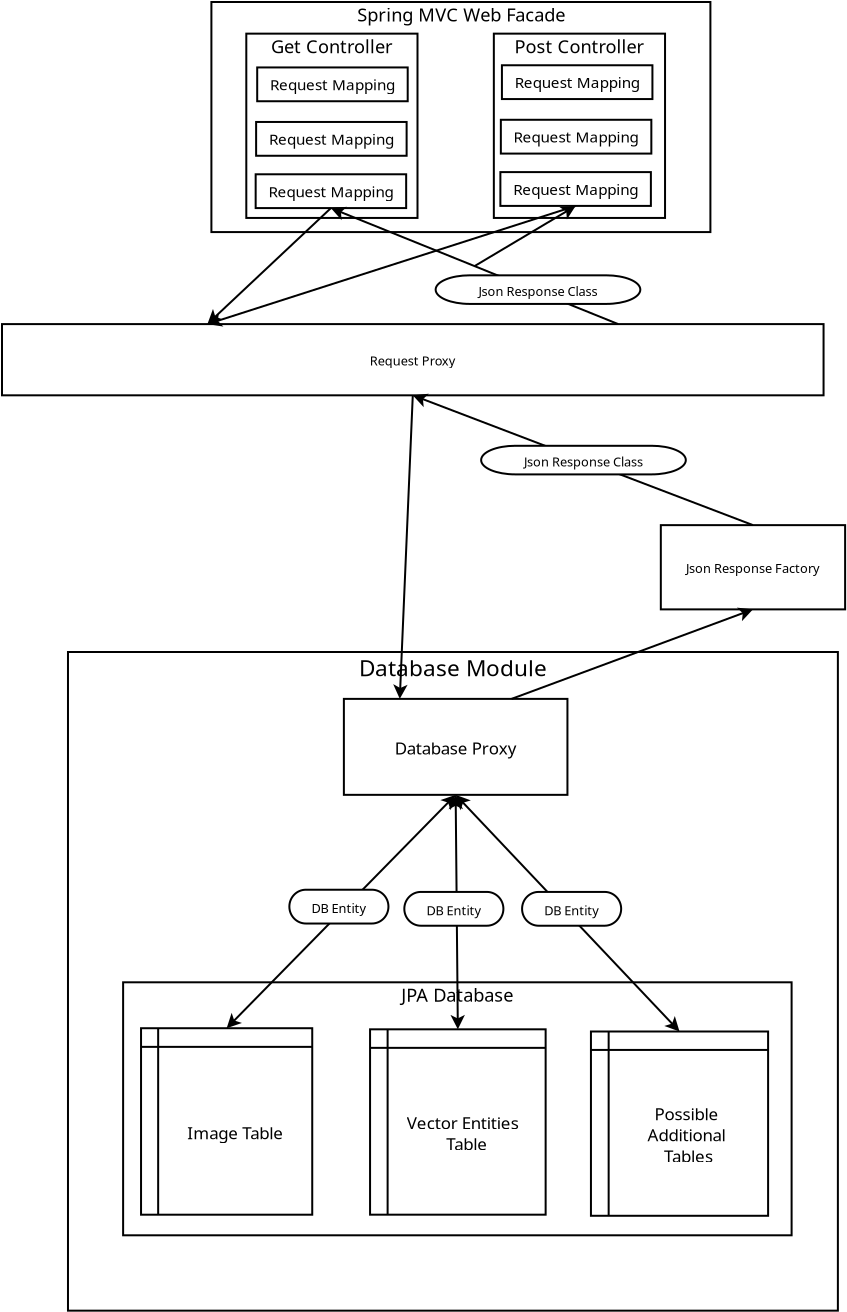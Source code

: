 <?xml version="1.0" encoding="UTF-8"?>
<dia:diagram xmlns:dia="http://www.lysator.liu.se/~alla/dia/">
  <dia:layer name="Фон" visible="true" active="true">
    <dia:group>
      <dia:object type="Standard - Box" version="0" id="O0">
        <dia:attribute name="obj_pos">
          <dia:point val="41.531,-10.583"/>
        </dia:attribute>
        <dia:attribute name="obj_bb">
          <dia:rectangle val="41.481,-10.633;66.531,0.971"/>
        </dia:attribute>
        <dia:attribute name="elem_corner">
          <dia:point val="41.531,-10.583"/>
        </dia:attribute>
        <dia:attribute name="elem_width">
          <dia:real val="24.95"/>
        </dia:attribute>
        <dia:attribute name="elem_height">
          <dia:real val="11.504"/>
        </dia:attribute>
        <dia:attribute name="show_background">
          <dia:boolean val="true"/>
        </dia:attribute>
      </dia:object>
      <dia:object type="Standard - Text" version="1" id="O1">
        <dia:attribute name="obj_pos">
          <dia:point val="54.006,-10.583"/>
        </dia:attribute>
        <dia:attribute name="obj_bb">
          <dia:rectangle val="48.425,-10.583;59.587,-9.523"/>
        </dia:attribute>
        <dia:attribute name="text">
          <dia:composite type="text">
            <dia:attribute name="string">
              <dia:string>#Spring MVC Web Facade#</dia:string>
            </dia:attribute>
            <dia:attribute name="font">
              <dia:font family="sans" style="0" name="Helvetica"/>
            </dia:attribute>
            <dia:attribute name="height">
              <dia:real val="1.139"/>
            </dia:attribute>
            <dia:attribute name="pos">
              <dia:point val="54.006,-9.738"/>
            </dia:attribute>
            <dia:attribute name="color">
              <dia:color val="#000000"/>
            </dia:attribute>
            <dia:attribute name="alignment">
              <dia:enum val="1"/>
            </dia:attribute>
          </dia:composite>
        </dia:attribute>
        <dia:attribute name="valign">
          <dia:enum val="0"/>
        </dia:attribute>
        <dia:connections>
          <dia:connection handle="0" to="O0" connection="1"/>
        </dia:connections>
      </dia:object>
      <dia:object type="Standard - Text" version="1" id="O2">
        <dia:attribute name="obj_pos">
          <dia:point val="48.569,-2.378"/>
        </dia:attribute>
        <dia:attribute name="obj_bb">
          <dia:rectangle val="48.569,-2.973;48.569,-2.228"/>
        </dia:attribute>
        <dia:attribute name="text">
          <dia:composite type="text">
            <dia:attribute name="string">
              <dia:string>##</dia:string>
            </dia:attribute>
            <dia:attribute name="font">
              <dia:font family="sans" style="0" name="Helvetica"/>
            </dia:attribute>
            <dia:attribute name="height">
              <dia:real val="0.8"/>
            </dia:attribute>
            <dia:attribute name="pos">
              <dia:point val="48.569,-2.378"/>
            </dia:attribute>
            <dia:attribute name="color">
              <dia:color val="#000000"/>
            </dia:attribute>
            <dia:attribute name="alignment">
              <dia:enum val="0"/>
            </dia:attribute>
          </dia:composite>
        </dia:attribute>
        <dia:attribute name="valign">
          <dia:enum val="3"/>
        </dia:attribute>
      </dia:object>
      <dia:group>
        <dia:object type="Standard - Box" version="0" id="O3">
          <dia:attribute name="obj_pos">
            <dia:point val="55.653,-9.001"/>
          </dia:attribute>
          <dia:attribute name="obj_bb">
            <dia:rectangle val="55.603,-9.051;64.263,0.263"/>
          </dia:attribute>
          <dia:attribute name="elem_corner">
            <dia:point val="55.653,-9.001"/>
          </dia:attribute>
          <dia:attribute name="elem_width">
            <dia:real val="8.56"/>
          </dia:attribute>
          <dia:attribute name="elem_height">
            <dia:real val="9.215"/>
          </dia:attribute>
          <dia:attribute name="show_background">
            <dia:boolean val="true"/>
          </dia:attribute>
        </dia:object>
        <dia:object type="Standard - Text" version="1" id="O4">
          <dia:attribute name="obj_pos">
            <dia:point val="59.933,-9.001"/>
          </dia:attribute>
          <dia:attribute name="obj_bb">
            <dia:rectangle val="56.568,-9.001;63.298,-7.941"/>
          </dia:attribute>
          <dia:attribute name="text">
            <dia:composite type="text">
              <dia:attribute name="string">
                <dia:string>#Post Controller#</dia:string>
              </dia:attribute>
              <dia:attribute name="font">
                <dia:font family="sans" style="0" name="Helvetica"/>
              </dia:attribute>
              <dia:attribute name="height">
                <dia:real val="1.139"/>
              </dia:attribute>
              <dia:attribute name="pos">
                <dia:point val="59.933,-8.156"/>
              </dia:attribute>
              <dia:attribute name="color">
                <dia:color val="#000000"/>
              </dia:attribute>
              <dia:attribute name="alignment">
                <dia:enum val="1"/>
              </dia:attribute>
            </dia:composite>
          </dia:attribute>
          <dia:attribute name="valign">
            <dia:enum val="0"/>
          </dia:attribute>
          <dia:connections>
            <dia:connection handle="0" to="O3" connection="1"/>
          </dia:connections>
        </dia:object>
      </dia:group>
      <dia:group>
        <dia:object type="Standard - Box" version="0" id="O5">
          <dia:attribute name="obj_pos">
            <dia:point val="43.276,-9.001"/>
          </dia:attribute>
          <dia:attribute name="obj_bb">
            <dia:rectangle val="43.226,-9.051;51.886,0.263"/>
          </dia:attribute>
          <dia:attribute name="elem_corner">
            <dia:point val="43.276,-9.001"/>
          </dia:attribute>
          <dia:attribute name="elem_width">
            <dia:real val="8.56"/>
          </dia:attribute>
          <dia:attribute name="elem_height">
            <dia:real val="9.215"/>
          </dia:attribute>
          <dia:attribute name="show_background">
            <dia:boolean val="true"/>
          </dia:attribute>
        </dia:object>
        <dia:object type="Standard - Text" version="1" id="O6">
          <dia:attribute name="obj_pos">
            <dia:point val="47.556,-9.001"/>
          </dia:attribute>
          <dia:attribute name="obj_bb">
            <dia:rectangle val="44.35,-9.001;50.762,-7.941"/>
          </dia:attribute>
          <dia:attribute name="text">
            <dia:composite type="text">
              <dia:attribute name="string">
                <dia:string>#Get Controller#</dia:string>
              </dia:attribute>
              <dia:attribute name="font">
                <dia:font family="sans" style="0" name="Helvetica"/>
              </dia:attribute>
              <dia:attribute name="height">
                <dia:real val="1.139"/>
              </dia:attribute>
              <dia:attribute name="pos">
                <dia:point val="47.556,-8.156"/>
              </dia:attribute>
              <dia:attribute name="color">
                <dia:color val="#000000"/>
              </dia:attribute>
              <dia:attribute name="alignment">
                <dia:enum val="1"/>
              </dia:attribute>
            </dia:composite>
          </dia:attribute>
          <dia:attribute name="valign">
            <dia:enum val="0"/>
          </dia:attribute>
          <dia:connections>
            <dia:connection handle="0" to="O5" connection="1"/>
          </dia:connections>
        </dia:object>
      </dia:group>
      <dia:group>
        <dia:object type="Standard - Box" version="0" id="O7">
          <dia:attribute name="obj_pos">
            <dia:point val="43.744,-1.969"/>
          </dia:attribute>
          <dia:attribute name="obj_bb">
            <dia:rectangle val="43.694,-2.019;51.318,-0.228"/>
          </dia:attribute>
          <dia:attribute name="elem_corner">
            <dia:point val="43.744,-1.969"/>
          </dia:attribute>
          <dia:attribute name="elem_width">
            <dia:real val="7.525"/>
          </dia:attribute>
          <dia:attribute name="elem_height">
            <dia:real val="1.69"/>
          </dia:attribute>
          <dia:attribute name="show_background">
            <dia:boolean val="true"/>
          </dia:attribute>
        </dia:object>
        <dia:object type="Standard - Text" version="1" id="O8">
          <dia:attribute name="obj_pos">
            <dia:point val="47.506,-1.123"/>
          </dia:attribute>
          <dia:attribute name="obj_bb">
            <dia:rectangle val="47.506,-1.718;47.506,-0.973"/>
          </dia:attribute>
          <dia:attribute name="text">
            <dia:composite type="text">
              <dia:attribute name="string">
                <dia:string>##</dia:string>
              </dia:attribute>
              <dia:attribute name="font">
                <dia:font family="sans" style="0" name="Helvetica"/>
              </dia:attribute>
              <dia:attribute name="height">
                <dia:real val="0.8"/>
              </dia:attribute>
              <dia:attribute name="pos">
                <dia:point val="47.506,-1.123"/>
              </dia:attribute>
              <dia:attribute name="color">
                <dia:color val="#000000"/>
              </dia:attribute>
              <dia:attribute name="alignment">
                <dia:enum val="0"/>
              </dia:attribute>
            </dia:composite>
          </dia:attribute>
          <dia:attribute name="valign">
            <dia:enum val="3"/>
          </dia:attribute>
          <dia:connections>
            <dia:connection handle="0" to="O7" connection="8"/>
          </dia:connections>
        </dia:object>
        <dia:object type="Standard - Text" version="1" id="O9">
          <dia:attribute name="obj_pos">
            <dia:point val="47.506,-1.123"/>
          </dia:attribute>
          <dia:attribute name="obj_bb">
            <dia:rectangle val="44.18,-1.567;50.832,-0.68"/>
          </dia:attribute>
          <dia:attribute name="text">
            <dia:composite type="text">
              <dia:attribute name="string">
                <dia:string>#Request Mapping#</dia:string>
              </dia:attribute>
              <dia:attribute name="font">
                <dia:font family="sans" style="0" name="Helvetica"/>
              </dia:attribute>
              <dia:attribute name="height">
                <dia:real val="0.953"/>
              </dia:attribute>
              <dia:attribute name="pos">
                <dia:point val="47.506,-0.86"/>
              </dia:attribute>
              <dia:attribute name="color">
                <dia:color val="#000000"/>
              </dia:attribute>
              <dia:attribute name="alignment">
                <dia:enum val="1"/>
              </dia:attribute>
            </dia:composite>
          </dia:attribute>
          <dia:attribute name="valign">
            <dia:enum val="2"/>
          </dia:attribute>
          <dia:connections>
            <dia:connection handle="0" to="O7" connection="8"/>
          </dia:connections>
        </dia:object>
      </dia:group>
      <dia:group>
        <dia:object type="Standard - Box" version="0" id="O10">
          <dia:attribute name="obj_pos">
            <dia:point val="43.767,-4.585"/>
          </dia:attribute>
          <dia:attribute name="obj_bb">
            <dia:rectangle val="43.717,-4.635;51.341,-2.845"/>
          </dia:attribute>
          <dia:attribute name="elem_corner">
            <dia:point val="43.767,-4.585"/>
          </dia:attribute>
          <dia:attribute name="elem_width">
            <dia:real val="7.525"/>
          </dia:attribute>
          <dia:attribute name="elem_height">
            <dia:real val="1.69"/>
          </dia:attribute>
          <dia:attribute name="show_background">
            <dia:boolean val="true"/>
          </dia:attribute>
        </dia:object>
        <dia:object type="Standard - Text" version="1" id="O11">
          <dia:attribute name="obj_pos">
            <dia:point val="47.529,-3.74"/>
          </dia:attribute>
          <dia:attribute name="obj_bb">
            <dia:rectangle val="47.529,-4.335;47.529,-3.59"/>
          </dia:attribute>
          <dia:attribute name="text">
            <dia:composite type="text">
              <dia:attribute name="string">
                <dia:string>##</dia:string>
              </dia:attribute>
              <dia:attribute name="font">
                <dia:font family="sans" style="0" name="Helvetica"/>
              </dia:attribute>
              <dia:attribute name="height">
                <dia:real val="0.8"/>
              </dia:attribute>
              <dia:attribute name="pos">
                <dia:point val="47.529,-3.74"/>
              </dia:attribute>
              <dia:attribute name="color">
                <dia:color val="#000000"/>
              </dia:attribute>
              <dia:attribute name="alignment">
                <dia:enum val="0"/>
              </dia:attribute>
            </dia:composite>
          </dia:attribute>
          <dia:attribute name="valign">
            <dia:enum val="3"/>
          </dia:attribute>
          <dia:connections>
            <dia:connection handle="0" to="O10" connection="8"/>
          </dia:connections>
        </dia:object>
        <dia:object type="Standard - Text" version="1" id="O12">
          <dia:attribute name="obj_pos">
            <dia:point val="47.529,-3.74"/>
          </dia:attribute>
          <dia:attribute name="obj_bb">
            <dia:rectangle val="44.203,-4.184;50.855,-3.296"/>
          </dia:attribute>
          <dia:attribute name="text">
            <dia:composite type="text">
              <dia:attribute name="string">
                <dia:string>#Request Mapping#</dia:string>
              </dia:attribute>
              <dia:attribute name="font">
                <dia:font family="sans" style="0" name="Helvetica"/>
              </dia:attribute>
              <dia:attribute name="height">
                <dia:real val="0.953"/>
              </dia:attribute>
              <dia:attribute name="pos">
                <dia:point val="47.529,-3.476"/>
              </dia:attribute>
              <dia:attribute name="color">
                <dia:color val="#000000"/>
              </dia:attribute>
              <dia:attribute name="alignment">
                <dia:enum val="1"/>
              </dia:attribute>
            </dia:composite>
          </dia:attribute>
          <dia:attribute name="valign">
            <dia:enum val="2"/>
          </dia:attribute>
          <dia:connections>
            <dia:connection handle="0" to="O10" connection="8"/>
          </dia:connections>
        </dia:object>
      </dia:group>
      <dia:group>
        <dia:object type="Standard - Box" version="0" id="O13">
          <dia:attribute name="obj_pos">
            <dia:point val="43.821,-7.311"/>
          </dia:attribute>
          <dia:attribute name="obj_bb">
            <dia:rectangle val="43.771,-7.361;51.396,-5.571"/>
          </dia:attribute>
          <dia:attribute name="elem_corner">
            <dia:point val="43.821,-7.311"/>
          </dia:attribute>
          <dia:attribute name="elem_width">
            <dia:real val="7.525"/>
          </dia:attribute>
          <dia:attribute name="elem_height">
            <dia:real val="1.69"/>
          </dia:attribute>
          <dia:attribute name="show_background">
            <dia:boolean val="true"/>
          </dia:attribute>
        </dia:object>
        <dia:object type="Standard - Text" version="1" id="O14">
          <dia:attribute name="obj_pos">
            <dia:point val="47.583,-6.466"/>
          </dia:attribute>
          <dia:attribute name="obj_bb">
            <dia:rectangle val="47.583,-7.061;47.583,-6.316"/>
          </dia:attribute>
          <dia:attribute name="text">
            <dia:composite type="text">
              <dia:attribute name="string">
                <dia:string>##</dia:string>
              </dia:attribute>
              <dia:attribute name="font">
                <dia:font family="sans" style="0" name="Helvetica"/>
              </dia:attribute>
              <dia:attribute name="height">
                <dia:real val="0.8"/>
              </dia:attribute>
              <dia:attribute name="pos">
                <dia:point val="47.583,-6.466"/>
              </dia:attribute>
              <dia:attribute name="color">
                <dia:color val="#000000"/>
              </dia:attribute>
              <dia:attribute name="alignment">
                <dia:enum val="0"/>
              </dia:attribute>
            </dia:composite>
          </dia:attribute>
          <dia:attribute name="valign">
            <dia:enum val="3"/>
          </dia:attribute>
          <dia:connections>
            <dia:connection handle="0" to="O13" connection="8"/>
          </dia:connections>
        </dia:object>
        <dia:object type="Standard - Text" version="1" id="O15">
          <dia:attribute name="obj_pos">
            <dia:point val="47.583,-6.466"/>
          </dia:attribute>
          <dia:attribute name="obj_bb">
            <dia:rectangle val="44.257,-6.91;50.91,-6.022"/>
          </dia:attribute>
          <dia:attribute name="text">
            <dia:composite type="text">
              <dia:attribute name="string">
                <dia:string>#Request Mapping#</dia:string>
              </dia:attribute>
              <dia:attribute name="font">
                <dia:font family="sans" style="0" name="Helvetica"/>
              </dia:attribute>
              <dia:attribute name="height">
                <dia:real val="0.953"/>
              </dia:attribute>
              <dia:attribute name="pos">
                <dia:point val="47.583,-6.202"/>
              </dia:attribute>
              <dia:attribute name="color">
                <dia:color val="#000000"/>
              </dia:attribute>
              <dia:attribute name="alignment">
                <dia:enum val="1"/>
              </dia:attribute>
            </dia:composite>
          </dia:attribute>
          <dia:attribute name="valign">
            <dia:enum val="2"/>
          </dia:attribute>
          <dia:connections>
            <dia:connection handle="0" to="O13" connection="8"/>
          </dia:connections>
        </dia:object>
      </dia:group>
      <dia:group>
        <dia:object type="Standard - Box" version="0" id="O16">
          <dia:attribute name="obj_pos">
            <dia:point val="55.98,-2.078"/>
          </dia:attribute>
          <dia:attribute name="obj_bb">
            <dia:rectangle val="55.93,-2.128;63.555,-0.337"/>
          </dia:attribute>
          <dia:attribute name="elem_corner">
            <dia:point val="55.98,-2.078"/>
          </dia:attribute>
          <dia:attribute name="elem_width">
            <dia:real val="7.525"/>
          </dia:attribute>
          <dia:attribute name="elem_height">
            <dia:real val="1.69"/>
          </dia:attribute>
          <dia:attribute name="show_background">
            <dia:boolean val="true"/>
          </dia:attribute>
        </dia:object>
        <dia:object type="Standard - Text" version="1" id="O17">
          <dia:attribute name="obj_pos">
            <dia:point val="59.742,-1.233"/>
          </dia:attribute>
          <dia:attribute name="obj_bb">
            <dia:rectangle val="59.742,-1.828;59.742,-1.083"/>
          </dia:attribute>
          <dia:attribute name="text">
            <dia:composite type="text">
              <dia:attribute name="string">
                <dia:string>##</dia:string>
              </dia:attribute>
              <dia:attribute name="font">
                <dia:font family="sans" style="0" name="Helvetica"/>
              </dia:attribute>
              <dia:attribute name="height">
                <dia:real val="0.8"/>
              </dia:attribute>
              <dia:attribute name="pos">
                <dia:point val="59.742,-1.233"/>
              </dia:attribute>
              <dia:attribute name="color">
                <dia:color val="#000000"/>
              </dia:attribute>
              <dia:attribute name="alignment">
                <dia:enum val="0"/>
              </dia:attribute>
            </dia:composite>
          </dia:attribute>
          <dia:attribute name="valign">
            <dia:enum val="3"/>
          </dia:attribute>
          <dia:connections>
            <dia:connection handle="0" to="O16" connection="8"/>
          </dia:connections>
        </dia:object>
        <dia:object type="Standard - Text" version="1" id="O18">
          <dia:attribute name="obj_pos">
            <dia:point val="59.742,-1.233"/>
          </dia:attribute>
          <dia:attribute name="obj_bb">
            <dia:rectangle val="56.416,-1.676;63.069,-0.789"/>
          </dia:attribute>
          <dia:attribute name="text">
            <dia:composite type="text">
              <dia:attribute name="string">
                <dia:string>#Request Mapping#</dia:string>
              </dia:attribute>
              <dia:attribute name="font">
                <dia:font family="sans" style="0" name="Helvetica"/>
              </dia:attribute>
              <dia:attribute name="height">
                <dia:real val="0.953"/>
              </dia:attribute>
              <dia:attribute name="pos">
                <dia:point val="59.742,-0.969"/>
              </dia:attribute>
              <dia:attribute name="color">
                <dia:color val="#000000"/>
              </dia:attribute>
              <dia:attribute name="alignment">
                <dia:enum val="1"/>
              </dia:attribute>
            </dia:composite>
          </dia:attribute>
          <dia:attribute name="valign">
            <dia:enum val="2"/>
          </dia:attribute>
          <dia:connections>
            <dia:connection handle="0" to="O16" connection="8"/>
          </dia:connections>
        </dia:object>
      </dia:group>
      <dia:group>
        <dia:object type="Standard - Box" version="0" id="O19">
          <dia:attribute name="obj_pos">
            <dia:point val="56.003,-4.694"/>
          </dia:attribute>
          <dia:attribute name="obj_bb">
            <dia:rectangle val="55.953,-4.744;63.578,-2.954"/>
          </dia:attribute>
          <dia:attribute name="elem_corner">
            <dia:point val="56.003,-4.694"/>
          </dia:attribute>
          <dia:attribute name="elem_width">
            <dia:real val="7.525"/>
          </dia:attribute>
          <dia:attribute name="elem_height">
            <dia:real val="1.69"/>
          </dia:attribute>
          <dia:attribute name="show_background">
            <dia:boolean val="true"/>
          </dia:attribute>
        </dia:object>
        <dia:object type="Standard - Text" version="1" id="O20">
          <dia:attribute name="obj_pos">
            <dia:point val="59.765,-3.849"/>
          </dia:attribute>
          <dia:attribute name="obj_bb">
            <dia:rectangle val="59.765,-4.444;59.765,-3.699"/>
          </dia:attribute>
          <dia:attribute name="text">
            <dia:composite type="text">
              <dia:attribute name="string">
                <dia:string>##</dia:string>
              </dia:attribute>
              <dia:attribute name="font">
                <dia:font family="sans" style="0" name="Helvetica"/>
              </dia:attribute>
              <dia:attribute name="height">
                <dia:real val="0.8"/>
              </dia:attribute>
              <dia:attribute name="pos">
                <dia:point val="59.765,-3.849"/>
              </dia:attribute>
              <dia:attribute name="color">
                <dia:color val="#000000"/>
              </dia:attribute>
              <dia:attribute name="alignment">
                <dia:enum val="0"/>
              </dia:attribute>
            </dia:composite>
          </dia:attribute>
          <dia:attribute name="valign">
            <dia:enum val="3"/>
          </dia:attribute>
          <dia:connections>
            <dia:connection handle="0" to="O19" connection="8"/>
          </dia:connections>
        </dia:object>
        <dia:object type="Standard - Text" version="1" id="O21">
          <dia:attribute name="obj_pos">
            <dia:point val="59.765,-3.849"/>
          </dia:attribute>
          <dia:attribute name="obj_bb">
            <dia:rectangle val="56.439,-4.293;63.092,-3.405"/>
          </dia:attribute>
          <dia:attribute name="text">
            <dia:composite type="text">
              <dia:attribute name="string">
                <dia:string>#Request Mapping#</dia:string>
              </dia:attribute>
              <dia:attribute name="font">
                <dia:font family="sans" style="0" name="Helvetica"/>
              </dia:attribute>
              <dia:attribute name="height">
                <dia:real val="0.953"/>
              </dia:attribute>
              <dia:attribute name="pos">
                <dia:point val="59.765,-3.585"/>
              </dia:attribute>
              <dia:attribute name="color">
                <dia:color val="#000000"/>
              </dia:attribute>
              <dia:attribute name="alignment">
                <dia:enum val="1"/>
              </dia:attribute>
            </dia:composite>
          </dia:attribute>
          <dia:attribute name="valign">
            <dia:enum val="2"/>
          </dia:attribute>
          <dia:connections>
            <dia:connection handle="0" to="O19" connection="8"/>
          </dia:connections>
        </dia:object>
      </dia:group>
      <dia:group>
        <dia:object type="Standard - Box" version="0" id="O22">
          <dia:attribute name="obj_pos">
            <dia:point val="56.057,-7.42"/>
          </dia:attribute>
          <dia:attribute name="obj_bb">
            <dia:rectangle val="56.008,-7.47;63.632,-5.68"/>
          </dia:attribute>
          <dia:attribute name="elem_corner">
            <dia:point val="56.057,-7.42"/>
          </dia:attribute>
          <dia:attribute name="elem_width">
            <dia:real val="7.525"/>
          </dia:attribute>
          <dia:attribute name="elem_height">
            <dia:real val="1.69"/>
          </dia:attribute>
          <dia:attribute name="show_background">
            <dia:boolean val="true"/>
          </dia:attribute>
        </dia:object>
        <dia:object type="Standard - Text" version="1" id="O23">
          <dia:attribute name="obj_pos">
            <dia:point val="59.82,-6.575"/>
          </dia:attribute>
          <dia:attribute name="obj_bb">
            <dia:rectangle val="59.82,-7.17;59.82,-6.425"/>
          </dia:attribute>
          <dia:attribute name="text">
            <dia:composite type="text">
              <dia:attribute name="string">
                <dia:string>##</dia:string>
              </dia:attribute>
              <dia:attribute name="font">
                <dia:font family="sans" style="0" name="Helvetica"/>
              </dia:attribute>
              <dia:attribute name="height">
                <dia:real val="0.8"/>
              </dia:attribute>
              <dia:attribute name="pos">
                <dia:point val="59.82,-6.575"/>
              </dia:attribute>
              <dia:attribute name="color">
                <dia:color val="#000000"/>
              </dia:attribute>
              <dia:attribute name="alignment">
                <dia:enum val="0"/>
              </dia:attribute>
            </dia:composite>
          </dia:attribute>
          <dia:attribute name="valign">
            <dia:enum val="3"/>
          </dia:attribute>
          <dia:connections>
            <dia:connection handle="0" to="O22" connection="8"/>
          </dia:connections>
        </dia:object>
        <dia:object type="Standard - Text" version="1" id="O24">
          <dia:attribute name="obj_pos">
            <dia:point val="59.82,-6.575"/>
          </dia:attribute>
          <dia:attribute name="obj_bb">
            <dia:rectangle val="56.493,-7.019;63.146,-6.131"/>
          </dia:attribute>
          <dia:attribute name="text">
            <dia:composite type="text">
              <dia:attribute name="string">
                <dia:string>#Request Mapping#</dia:string>
              </dia:attribute>
              <dia:attribute name="font">
                <dia:font family="sans" style="0" name="Helvetica"/>
              </dia:attribute>
              <dia:attribute name="height">
                <dia:real val="0.953"/>
              </dia:attribute>
              <dia:attribute name="pos">
                <dia:point val="59.82,-6.311"/>
              </dia:attribute>
              <dia:attribute name="color">
                <dia:color val="#000000"/>
              </dia:attribute>
              <dia:attribute name="alignment">
                <dia:enum val="1"/>
              </dia:attribute>
            </dia:composite>
          </dia:attribute>
          <dia:attribute name="valign">
            <dia:enum val="2"/>
          </dia:attribute>
          <dia:connections>
            <dia:connection handle="0" to="O22" connection="8"/>
          </dia:connections>
        </dia:object>
      </dia:group>
    </dia:group>
    <dia:group>
      <dia:object type="Flowchart - Box" version="0" id="O25">
        <dia:attribute name="obj_pos">
          <dia:point val="34.36,21.917"/>
        </dia:attribute>
        <dia:attribute name="obj_bb">
          <dia:rectangle val="34.31,21.867;72.905,54.9"/>
        </dia:attribute>
        <dia:attribute name="elem_corner">
          <dia:point val="34.36,21.917"/>
        </dia:attribute>
        <dia:attribute name="elem_width">
          <dia:real val="38.495"/>
        </dia:attribute>
        <dia:attribute name="elem_height">
          <dia:real val="32.933"/>
        </dia:attribute>
        <dia:attribute name="show_background">
          <dia:boolean val="true"/>
        </dia:attribute>
        <dia:attribute name="padding">
          <dia:real val="0.5"/>
        </dia:attribute>
        <dia:attribute name="text">
          <dia:composite type="text">
            <dia:attribute name="string">
              <dia:string>##</dia:string>
            </dia:attribute>
            <dia:attribute name="font">
              <dia:font family="sans" style="0" name="Helvetica"/>
            </dia:attribute>
            <dia:attribute name="height">
              <dia:real val="0.8"/>
            </dia:attribute>
            <dia:attribute name="pos">
              <dia:point val="53.608,38.578"/>
            </dia:attribute>
            <dia:attribute name="color">
              <dia:color val="#000000"/>
            </dia:attribute>
            <dia:attribute name="alignment">
              <dia:enum val="1"/>
            </dia:attribute>
          </dia:composite>
        </dia:attribute>
      </dia:object>
      <dia:object type="Standard - Text" version="1" id="O26">
        <dia:attribute name="obj_pos">
          <dia:point val="53.829,44.757"/>
        </dia:attribute>
        <dia:attribute name="obj_bb">
          <dia:rectangle val="53.829,44.162;53.829,44.907"/>
        </dia:attribute>
        <dia:attribute name="text">
          <dia:composite type="text">
            <dia:attribute name="string">
              <dia:string>##</dia:string>
            </dia:attribute>
            <dia:attribute name="font">
              <dia:font family="sans" style="0" name="Helvetica"/>
            </dia:attribute>
            <dia:attribute name="height">
              <dia:real val="0.8"/>
            </dia:attribute>
            <dia:attribute name="pos">
              <dia:point val="53.829,44.757"/>
            </dia:attribute>
            <dia:attribute name="color">
              <dia:color val="#000000"/>
            </dia:attribute>
            <dia:attribute name="alignment">
              <dia:enum val="0"/>
            </dia:attribute>
          </dia:composite>
        </dia:attribute>
        <dia:attribute name="valign">
          <dia:enum val="3"/>
        </dia:attribute>
      </dia:object>
      <dia:object type="Flowchart - Box" version="0" id="O27">
        <dia:attribute name="obj_pos">
          <dia:point val="48.155,24.261"/>
        </dia:attribute>
        <dia:attribute name="obj_bb">
          <dia:rectangle val="48.105,24.211;59.383,29.11"/>
        </dia:attribute>
        <dia:attribute name="elem_corner">
          <dia:point val="48.155,24.261"/>
        </dia:attribute>
        <dia:attribute name="elem_width">
          <dia:real val="11.178"/>
        </dia:attribute>
        <dia:attribute name="elem_height">
          <dia:real val="4.798"/>
        </dia:attribute>
        <dia:attribute name="border_width">
          <dia:real val="0.1"/>
        </dia:attribute>
        <dia:attribute name="show_background">
          <dia:boolean val="true"/>
        </dia:attribute>
        <dia:attribute name="padding">
          <dia:real val="0.5"/>
        </dia:attribute>
        <dia:attribute name="text">
          <dia:composite type="text">
            <dia:attribute name="string">
              <dia:string>#Database Proxy#</dia:string>
            </dia:attribute>
            <dia:attribute name="font">
              <dia:font family="sans" style="0" name="Helvetica"/>
            </dia:attribute>
            <dia:attribute name="height">
              <dia:real val="1.058"/>
            </dia:attribute>
            <dia:attribute name="pos">
              <dia:point val="53.744,26.919"/>
            </dia:attribute>
            <dia:attribute name="color">
              <dia:color val="#000000"/>
            </dia:attribute>
            <dia:attribute name="alignment">
              <dia:enum val="1"/>
            </dia:attribute>
          </dia:composite>
        </dia:attribute>
      </dia:object>
      <dia:object type="Standard - Text" version="1" id="O28">
        <dia:attribute name="obj_pos">
          <dia:point val="53.608,21.917"/>
        </dia:attribute>
        <dia:attribute name="obj_bb">
          <dia:rectangle val="48.678,21.917;58.538,23.234"/>
        </dia:attribute>
        <dia:attribute name="text">
          <dia:composite type="text">
            <dia:attribute name="string">
              <dia:string>#Database Module#</dia:string>
            </dia:attribute>
            <dia:attribute name="font">
              <dia:font family="sans" style="0" name="Helvetica"/>
            </dia:attribute>
            <dia:attribute name="height">
              <dia:real val="1.411"/>
            </dia:attribute>
            <dia:attribute name="pos">
              <dia:point val="53.608,22.967"/>
            </dia:attribute>
            <dia:attribute name="color">
              <dia:color val="#000000"/>
            </dia:attribute>
            <dia:attribute name="alignment">
              <dia:enum val="1"/>
            </dia:attribute>
          </dia:composite>
        </dia:attribute>
        <dia:attribute name="valign">
          <dia:enum val="0"/>
        </dia:attribute>
        <dia:connections>
          <dia:connection handle="0" to="O25" connection="2"/>
        </dia:connections>
      </dia:object>
      <dia:group>
        <dia:group>
          <dia:object type="Standard - Box" version="0" id="O29">
            <dia:attribute name="obj_pos">
              <dia:point val="37.117,38.432"/>
            </dia:attribute>
            <dia:attribute name="obj_bb">
              <dia:rectangle val="37.067,38.382;70.591,51.132"/>
            </dia:attribute>
            <dia:attribute name="elem_corner">
              <dia:point val="37.117,38.432"/>
            </dia:attribute>
            <dia:attribute name="elem_width">
              <dia:real val="33.424"/>
            </dia:attribute>
            <dia:attribute name="elem_height">
              <dia:real val="12.65"/>
            </dia:attribute>
            <dia:attribute name="show_background">
              <dia:boolean val="true"/>
            </dia:attribute>
          </dia:object>
          <dia:object type="Standard - Text" version="1" id="O30">
            <dia:attribute name="obj_pos">
              <dia:point val="53.829,38.432"/>
            </dia:attribute>
            <dia:attribute name="obj_bb">
              <dia:rectangle val="50.789,38.432;56.869,39.492"/>
            </dia:attribute>
            <dia:attribute name="text">
              <dia:composite type="text">
                <dia:attribute name="string">
                  <dia:string>#JPA Database#</dia:string>
                </dia:attribute>
                <dia:attribute name="font">
                  <dia:font family="sans" style="0" name="Helvetica"/>
                </dia:attribute>
                <dia:attribute name="height">
                  <dia:real val="1.139"/>
                </dia:attribute>
                <dia:attribute name="pos">
                  <dia:point val="53.829,39.277"/>
                </dia:attribute>
                <dia:attribute name="color">
                  <dia:color val="#000000"/>
                </dia:attribute>
                <dia:attribute name="alignment">
                  <dia:enum val="1"/>
                </dia:attribute>
              </dia:composite>
            </dia:attribute>
            <dia:attribute name="valign">
              <dia:enum val="0"/>
            </dia:attribute>
            <dia:connections>
              <dia:connection handle="0" to="O29" connection="1"/>
            </dia:connections>
          </dia:object>
        </dia:group>
        <dia:object type="Flowchart - Internal Storage" version="1" id="O31">
          <dia:attribute name="obj_pos">
            <dia:point val="38.013,40.728"/>
          </dia:attribute>
          <dia:attribute name="obj_bb">
            <dia:rectangle val="37.963,40.678;46.624,50.102"/>
          </dia:attribute>
          <dia:attribute name="meta">
            <dia:composite type="dict"/>
          </dia:attribute>
          <dia:attribute name="elem_corner">
            <dia:point val="38.013,40.728"/>
          </dia:attribute>
          <dia:attribute name="elem_width">
            <dia:real val="8.56"/>
          </dia:attribute>
          <dia:attribute name="elem_height">
            <dia:real val="9.324"/>
          </dia:attribute>
          <dia:attribute name="line_width">
            <dia:real val="0.1"/>
          </dia:attribute>
          <dia:attribute name="line_colour">
            <dia:color val="#000000"/>
          </dia:attribute>
          <dia:attribute name="fill_colour">
            <dia:color val="#ffffff"/>
          </dia:attribute>
          <dia:attribute name="show_background">
            <dia:boolean val="true"/>
          </dia:attribute>
          <dia:attribute name="line_style">
            <dia:enum val="0"/>
            <dia:real val="1"/>
          </dia:attribute>
          <dia:attribute name="padding">
            <dia:real val="0.1"/>
          </dia:attribute>
          <dia:attribute name="text">
            <dia:composite type="text">
              <dia:attribute name="string">
                <dia:string>#Image Table#</dia:string>
              </dia:attribute>
              <dia:attribute name="font">
                <dia:font family="sans" style="0" name="Helvetica"/>
              </dia:attribute>
              <dia:attribute name="height">
                <dia:real val="1.058"/>
              </dia:attribute>
              <dia:attribute name="pos">
                <dia:point val="42.722,46.121"/>
              </dia:attribute>
              <dia:attribute name="color">
                <dia:color val="#000000"/>
              </dia:attribute>
              <dia:attribute name="alignment">
                <dia:enum val="1"/>
              </dia:attribute>
            </dia:composite>
          </dia:attribute>
          <dia:attribute name="flip_horizontal">
            <dia:boolean val="false"/>
          </dia:attribute>
          <dia:attribute name="flip_vertical">
            <dia:boolean val="false"/>
          </dia:attribute>
          <dia:attribute name="subscale">
            <dia:real val="1"/>
          </dia:attribute>
        </dia:object>
        <dia:object type="Flowchart - Internal Storage" version="1" id="O32">
          <dia:attribute name="obj_pos">
            <dia:point val="49.464,40.783"/>
          </dia:attribute>
          <dia:attribute name="obj_bb">
            <dia:rectangle val="49.414,40.733;58.292,50.102"/>
          </dia:attribute>
          <dia:attribute name="meta">
            <dia:composite type="dict"/>
          </dia:attribute>
          <dia:attribute name="elem_corner">
            <dia:point val="49.464,40.783"/>
          </dia:attribute>
          <dia:attribute name="elem_width">
            <dia:real val="8.779"/>
          </dia:attribute>
          <dia:attribute name="elem_height">
            <dia:real val="9.268"/>
          </dia:attribute>
          <dia:attribute name="line_width">
            <dia:real val="0.1"/>
          </dia:attribute>
          <dia:attribute name="line_colour">
            <dia:color val="#000000"/>
          </dia:attribute>
          <dia:attribute name="fill_colour">
            <dia:color val="#ffffff"/>
          </dia:attribute>
          <dia:attribute name="show_background">
            <dia:boolean val="true"/>
          </dia:attribute>
          <dia:attribute name="line_style">
            <dia:enum val="0"/>
            <dia:real val="1"/>
          </dia:attribute>
          <dia:attribute name="padding">
            <dia:real val="0.1"/>
          </dia:attribute>
          <dia:attribute name="text">
            <dia:composite type="text">
              <dia:attribute name="string">
                <dia:string>#Vector Entities  
Table#</dia:string>
              </dia:attribute>
              <dia:attribute name="font">
                <dia:font family="sans" style="0" name="Helvetica"/>
              </dia:attribute>
              <dia:attribute name="height">
                <dia:real val="1.058"/>
              </dia:attribute>
              <dia:attribute name="pos">
                <dia:point val="54.292,45.616"/>
              </dia:attribute>
              <dia:attribute name="color">
                <dia:color val="#000000"/>
              </dia:attribute>
              <dia:attribute name="alignment">
                <dia:enum val="1"/>
              </dia:attribute>
            </dia:composite>
          </dia:attribute>
          <dia:attribute name="flip_horizontal">
            <dia:boolean val="false"/>
          </dia:attribute>
          <dia:attribute name="flip_vertical">
            <dia:boolean val="false"/>
          </dia:attribute>
          <dia:attribute name="subscale">
            <dia:real val="1"/>
          </dia:attribute>
        </dia:object>
        <dia:object type="Flowchart - Internal Storage" version="1" id="O33">
          <dia:attribute name="obj_pos">
            <dia:point val="60.508,40.892"/>
          </dia:attribute>
          <dia:attribute name="obj_bb">
            <dia:rectangle val="60.458,40.842;69.415,50.156"/>
          </dia:attribute>
          <dia:attribute name="meta">
            <dia:composite type="dict"/>
          </dia:attribute>
          <dia:attribute name="elem_corner">
            <dia:point val="60.508,40.892"/>
          </dia:attribute>
          <dia:attribute name="elem_width">
            <dia:real val="8.858"/>
          </dia:attribute>
          <dia:attribute name="elem_height">
            <dia:real val="9.214"/>
          </dia:attribute>
          <dia:attribute name="line_width">
            <dia:real val="0.1"/>
          </dia:attribute>
          <dia:attribute name="line_colour">
            <dia:color val="#000000"/>
          </dia:attribute>
          <dia:attribute name="fill_colour">
            <dia:color val="#ffffff"/>
          </dia:attribute>
          <dia:attribute name="show_background">
            <dia:boolean val="true"/>
          </dia:attribute>
          <dia:attribute name="line_style">
            <dia:enum val="0"/>
            <dia:real val="1"/>
          </dia:attribute>
          <dia:attribute name="padding">
            <dia:real val="0.1"/>
          </dia:attribute>
          <dia:attribute name="text">
            <dia:composite type="text">
              <dia:attribute name="string">
                <dia:string>#Possible 
Additional 
Tables#</dia:string>
              </dia:attribute>
              <dia:attribute name="font">
                <dia:font family="sans" style="0" name="Helvetica"/>
              </dia:attribute>
              <dia:attribute name="height">
                <dia:real val="1.058"/>
              </dia:attribute>
              <dia:attribute name="pos">
                <dia:point val="65.379,45.166"/>
              </dia:attribute>
              <dia:attribute name="color">
                <dia:color val="#000000"/>
              </dia:attribute>
              <dia:attribute name="alignment">
                <dia:enum val="1"/>
              </dia:attribute>
            </dia:composite>
          </dia:attribute>
          <dia:attribute name="flip_horizontal">
            <dia:boolean val="false"/>
          </dia:attribute>
          <dia:attribute name="flip_vertical">
            <dia:boolean val="false"/>
          </dia:attribute>
          <dia:attribute name="subscale">
            <dia:real val="1"/>
          </dia:attribute>
        </dia:object>
      </dia:group>
      <dia:group>
        <dia:object type="Standard - Line" version="0" id="O34">
          <dia:attribute name="obj_pos">
            <dia:point val="53.853,40.783"/>
          </dia:attribute>
          <dia:attribute name="obj_bb">
            <dia:rectangle val="53.389,29.009;54.208,40.834"/>
          </dia:attribute>
          <dia:attribute name="conn_endpoints">
            <dia:point val="53.853,40.783"/>
            <dia:point val="53.744,29.059"/>
          </dia:attribute>
          <dia:attribute name="numcp">
            <dia:int val="1"/>
          </dia:attribute>
          <dia:attribute name="start_arrow">
            <dia:enum val="22"/>
          </dia:attribute>
          <dia:attribute name="start_arrow_length">
            <dia:real val="0.5"/>
          </dia:attribute>
          <dia:attribute name="start_arrow_width">
            <dia:real val="0.5"/>
          </dia:attribute>
          <dia:attribute name="end_arrow">
            <dia:enum val="22"/>
          </dia:attribute>
          <dia:attribute name="end_arrow_length">
            <dia:real val="0.5"/>
          </dia:attribute>
          <dia:attribute name="end_arrow_width">
            <dia:real val="0.5"/>
          </dia:attribute>
        </dia:object>
        <dia:object type="Flowchart - Terminal" version="1" id="O35">
          <dia:attribute name="obj_pos">
            <dia:point val="51.177,33.913"/>
          </dia:attribute>
          <dia:attribute name="obj_bb">
            <dia:rectangle val="51.127,33.863;56.18,35.654"/>
          </dia:attribute>
          <dia:attribute name="meta">
            <dia:composite type="dict"/>
          </dia:attribute>
          <dia:attribute name="elem_corner">
            <dia:point val="51.177,33.913"/>
          </dia:attribute>
          <dia:attribute name="elem_width">
            <dia:real val="4.954"/>
          </dia:attribute>
          <dia:attribute name="elem_height">
            <dia:real val="1.69"/>
          </dia:attribute>
          <dia:attribute name="line_width">
            <dia:real val="0.1"/>
          </dia:attribute>
          <dia:attribute name="line_colour">
            <dia:color val="#000000"/>
          </dia:attribute>
          <dia:attribute name="fill_colour">
            <dia:color val="#ffffff"/>
          </dia:attribute>
          <dia:attribute name="show_background">
            <dia:boolean val="true"/>
          </dia:attribute>
          <dia:attribute name="line_style">
            <dia:enum val="0"/>
            <dia:real val="1"/>
          </dia:attribute>
          <dia:attribute name="padding">
            <dia:real val="0.1"/>
          </dia:attribute>
          <dia:attribute name="text">
            <dia:composite type="text">
              <dia:attribute name="string">
                <dia:string>#DB Entity#</dia:string>
              </dia:attribute>
              <dia:attribute name="font">
                <dia:font family="sans" style="0" name="Helvetica"/>
              </dia:attribute>
              <dia:attribute name="height">
                <dia:real val="0.8"/>
              </dia:attribute>
              <dia:attribute name="pos">
                <dia:point val="53.654,34.958"/>
              </dia:attribute>
              <dia:attribute name="color">
                <dia:color val="#000000"/>
              </dia:attribute>
              <dia:attribute name="alignment">
                <dia:enum val="1"/>
              </dia:attribute>
            </dia:composite>
          </dia:attribute>
          <dia:attribute name="flip_horizontal">
            <dia:boolean val="false"/>
          </dia:attribute>
          <dia:attribute name="flip_vertical">
            <dia:boolean val="false"/>
          </dia:attribute>
          <dia:attribute name="subscale">
            <dia:real val="1"/>
          </dia:attribute>
        </dia:object>
      </dia:group>
      <dia:group>
        <dia:object type="Standard - Line" version="0" id="O36">
          <dia:attribute name="obj_pos">
            <dia:point val="42.294,40.728"/>
          </dia:attribute>
          <dia:attribute name="obj_bb">
            <dia:rectangle val="42.223,28.989;53.815,40.799"/>
          </dia:attribute>
          <dia:attribute name="conn_endpoints">
            <dia:point val="42.294,40.728"/>
            <dia:point val="53.744,29.059"/>
          </dia:attribute>
          <dia:attribute name="numcp">
            <dia:int val="1"/>
          </dia:attribute>
          <dia:attribute name="start_arrow">
            <dia:enum val="22"/>
          </dia:attribute>
          <dia:attribute name="start_arrow_length">
            <dia:real val="0.5"/>
          </dia:attribute>
          <dia:attribute name="start_arrow_width">
            <dia:real val="0.5"/>
          </dia:attribute>
          <dia:attribute name="end_arrow">
            <dia:enum val="22"/>
          </dia:attribute>
          <dia:attribute name="end_arrow_length">
            <dia:real val="0.5"/>
          </dia:attribute>
          <dia:attribute name="end_arrow_width">
            <dia:real val="0.5"/>
          </dia:attribute>
        </dia:object>
        <dia:object type="Flowchart - Terminal" version="1" id="O37">
          <dia:attribute name="obj_pos">
            <dia:point val="45.429,33.803"/>
          </dia:attribute>
          <dia:attribute name="obj_bb">
            <dia:rectangle val="45.379,33.753;50.432,35.544"/>
          </dia:attribute>
          <dia:attribute name="meta">
            <dia:composite type="dict"/>
          </dia:attribute>
          <dia:attribute name="elem_corner">
            <dia:point val="45.429,33.803"/>
          </dia:attribute>
          <dia:attribute name="elem_width">
            <dia:real val="4.954"/>
          </dia:attribute>
          <dia:attribute name="elem_height">
            <dia:real val="1.69"/>
          </dia:attribute>
          <dia:attribute name="line_width">
            <dia:real val="0.1"/>
          </dia:attribute>
          <dia:attribute name="line_colour">
            <dia:color val="#000000"/>
          </dia:attribute>
          <dia:attribute name="fill_colour">
            <dia:color val="#ffffff"/>
          </dia:attribute>
          <dia:attribute name="show_background">
            <dia:boolean val="true"/>
          </dia:attribute>
          <dia:attribute name="line_style">
            <dia:enum val="0"/>
            <dia:real val="1"/>
          </dia:attribute>
          <dia:attribute name="padding">
            <dia:real val="0.1"/>
          </dia:attribute>
          <dia:attribute name="text">
            <dia:composite type="text">
              <dia:attribute name="string">
                <dia:string>#DB Entity#</dia:string>
              </dia:attribute>
              <dia:attribute name="font">
                <dia:font family="sans" style="0" name="Helvetica"/>
              </dia:attribute>
              <dia:attribute name="height">
                <dia:real val="0.8"/>
              </dia:attribute>
              <dia:attribute name="pos">
                <dia:point val="47.906,34.848"/>
              </dia:attribute>
              <dia:attribute name="color">
                <dia:color val="#000000"/>
              </dia:attribute>
              <dia:attribute name="alignment">
                <dia:enum val="1"/>
              </dia:attribute>
            </dia:composite>
          </dia:attribute>
          <dia:attribute name="flip_horizontal">
            <dia:boolean val="false"/>
          </dia:attribute>
          <dia:attribute name="flip_vertical">
            <dia:boolean val="false"/>
          </dia:attribute>
          <dia:attribute name="subscale">
            <dia:real val="1"/>
          </dia:attribute>
        </dia:object>
      </dia:group>
      <dia:group>
        <dia:object type="Standard - Line" version="0" id="O38">
          <dia:attribute name="obj_pos">
            <dia:point val="64.936,40.892"/>
          </dia:attribute>
          <dia:attribute name="obj_bb">
            <dia:rectangle val="53.673,28.989;65.007,40.963"/>
          </dia:attribute>
          <dia:attribute name="conn_endpoints">
            <dia:point val="64.936,40.892"/>
            <dia:point val="53.744,29.059"/>
          </dia:attribute>
          <dia:attribute name="numcp">
            <dia:int val="1"/>
          </dia:attribute>
          <dia:attribute name="start_arrow">
            <dia:enum val="22"/>
          </dia:attribute>
          <dia:attribute name="start_arrow_length">
            <dia:real val="0.5"/>
          </dia:attribute>
          <dia:attribute name="start_arrow_width">
            <dia:real val="0.5"/>
          </dia:attribute>
          <dia:attribute name="end_arrow">
            <dia:enum val="22"/>
          </dia:attribute>
          <dia:attribute name="end_arrow_length">
            <dia:real val="0.5"/>
          </dia:attribute>
          <dia:attribute name="end_arrow_width">
            <dia:real val="0.5"/>
          </dia:attribute>
        </dia:object>
        <dia:object type="Flowchart - Terminal" version="1" id="O39">
          <dia:attribute name="obj_pos">
            <dia:point val="57.065,33.913"/>
          </dia:attribute>
          <dia:attribute name="obj_bb">
            <dia:rectangle val="57.015,33.863;62.069,35.654"/>
          </dia:attribute>
          <dia:attribute name="meta">
            <dia:composite type="dict"/>
          </dia:attribute>
          <dia:attribute name="elem_corner">
            <dia:point val="57.065,33.913"/>
          </dia:attribute>
          <dia:attribute name="elem_width">
            <dia:real val="4.954"/>
          </dia:attribute>
          <dia:attribute name="elem_height">
            <dia:real val="1.69"/>
          </dia:attribute>
          <dia:attribute name="line_width">
            <dia:real val="0.1"/>
          </dia:attribute>
          <dia:attribute name="line_colour">
            <dia:color val="#000000"/>
          </dia:attribute>
          <dia:attribute name="fill_colour">
            <dia:color val="#ffffff"/>
          </dia:attribute>
          <dia:attribute name="show_background">
            <dia:boolean val="true"/>
          </dia:attribute>
          <dia:attribute name="line_style">
            <dia:enum val="0"/>
            <dia:real val="1"/>
          </dia:attribute>
          <dia:attribute name="padding">
            <dia:real val="0.1"/>
          </dia:attribute>
          <dia:attribute name="text">
            <dia:composite type="text">
              <dia:attribute name="string">
                <dia:string>#DB Entity#</dia:string>
              </dia:attribute>
              <dia:attribute name="font">
                <dia:font family="sans" style="0" name="Helvetica"/>
              </dia:attribute>
              <dia:attribute name="height">
                <dia:real val="0.8"/>
              </dia:attribute>
              <dia:attribute name="pos">
                <dia:point val="59.542,34.958"/>
              </dia:attribute>
              <dia:attribute name="color">
                <dia:color val="#000000"/>
              </dia:attribute>
              <dia:attribute name="alignment">
                <dia:enum val="1"/>
              </dia:attribute>
            </dia:composite>
          </dia:attribute>
          <dia:attribute name="flip_horizontal">
            <dia:boolean val="false"/>
          </dia:attribute>
          <dia:attribute name="flip_vertical">
            <dia:boolean val="false"/>
          </dia:attribute>
          <dia:attribute name="subscale">
            <dia:real val="1"/>
          </dia:attribute>
        </dia:object>
      </dia:group>
    </dia:group>
    <dia:object type="Flowchart - Box" version="0" id="O40">
      <dia:attribute name="obj_pos">
        <dia:point val="64.002,15.574"/>
      </dia:attribute>
      <dia:attribute name="obj_bb">
        <dia:rectangle val="63.952,15.524;73.266,19.836"/>
      </dia:attribute>
      <dia:attribute name="elem_corner">
        <dia:point val="64.002,15.574"/>
      </dia:attribute>
      <dia:attribute name="elem_width">
        <dia:real val="9.215"/>
      </dia:attribute>
      <dia:attribute name="elem_height">
        <dia:real val="4.212"/>
      </dia:attribute>
      <dia:attribute name="show_background">
        <dia:boolean val="true"/>
      </dia:attribute>
      <dia:attribute name="padding">
        <dia:real val="0.5"/>
      </dia:attribute>
      <dia:attribute name="text">
        <dia:composite type="text">
          <dia:attribute name="string">
            <dia:string>#Json Response Factory#</dia:string>
          </dia:attribute>
          <dia:attribute name="font">
            <dia:font family="sans" style="0" name="Helvetica"/>
          </dia:attribute>
          <dia:attribute name="height">
            <dia:real val="0.8"/>
          </dia:attribute>
          <dia:attribute name="pos">
            <dia:point val="68.609,17.875"/>
          </dia:attribute>
          <dia:attribute name="color">
            <dia:color val="#000000"/>
          </dia:attribute>
          <dia:attribute name="alignment">
            <dia:enum val="1"/>
          </dia:attribute>
        </dia:composite>
      </dia:attribute>
    </dia:object>
    <dia:object type="Standard - Line" version="0" id="O41">
      <dia:attribute name="obj_pos">
        <dia:point val="56.538,24.261"/>
      </dia:attribute>
      <dia:attribute name="obj_bb">
        <dia:rectangle val="56.474,19.655;68.714,24.326"/>
      </dia:attribute>
      <dia:attribute name="conn_endpoints">
        <dia:point val="56.538,24.261"/>
        <dia:point val="68.609,19.786"/>
      </dia:attribute>
      <dia:attribute name="numcp">
        <dia:int val="1"/>
      </dia:attribute>
      <dia:attribute name="end_arrow">
        <dia:enum val="22"/>
      </dia:attribute>
      <dia:attribute name="end_arrow_length">
        <dia:real val="0.5"/>
      </dia:attribute>
      <dia:attribute name="end_arrow_width">
        <dia:real val="0.5"/>
      </dia:attribute>
      <dia:connections>
        <dia:connection handle="0" to="O27" connection="3"/>
        <dia:connection handle="1" to="O40" connection="13"/>
      </dia:connections>
    </dia:object>
    <dia:object type="Flowchart - Box" version="0" id="O42">
      <dia:attribute name="obj_pos">
        <dia:point val="31.061,5.522"/>
      </dia:attribute>
      <dia:attribute name="obj_bb">
        <dia:rectangle val="31.011,5.472;72.189,9.133"/>
      </dia:attribute>
      <dia:attribute name="elem_corner">
        <dia:point val="31.061,5.522"/>
      </dia:attribute>
      <dia:attribute name="elem_width">
        <dia:real val="41.078"/>
      </dia:attribute>
      <dia:attribute name="elem_height">
        <dia:real val="3.561"/>
      </dia:attribute>
      <dia:attribute name="show_background">
        <dia:boolean val="true"/>
      </dia:attribute>
      <dia:attribute name="padding">
        <dia:real val="0.5"/>
      </dia:attribute>
      <dia:attribute name="text">
        <dia:composite type="text">
          <dia:attribute name="string">
            <dia:string>#Request Proxy#</dia:string>
          </dia:attribute>
          <dia:attribute name="font">
            <dia:font family="sans" style="0" name="Helvetica"/>
          </dia:attribute>
          <dia:attribute name="height">
            <dia:real val="0.8"/>
          </dia:attribute>
          <dia:attribute name="pos">
            <dia:point val="51.6,7.498"/>
          </dia:attribute>
          <dia:attribute name="color">
            <dia:color val="#000000"/>
          </dia:attribute>
          <dia:attribute name="alignment">
            <dia:enum val="1"/>
          </dia:attribute>
        </dia:composite>
      </dia:attribute>
    </dia:object>
    <dia:object type="Standard - Line" version="0" id="O43">
      <dia:attribute name="obj_pos">
        <dia:point val="51.6,9.083"/>
      </dia:attribute>
      <dia:attribute name="obj_bb">
        <dia:rectangle val="50.614,9.031;51.652,24.373"/>
      </dia:attribute>
      <dia:attribute name="conn_endpoints">
        <dia:point val="51.6,9.083"/>
        <dia:point val="50.95,24.261"/>
      </dia:attribute>
      <dia:attribute name="numcp">
        <dia:int val="1"/>
      </dia:attribute>
      <dia:attribute name="end_arrow">
        <dia:enum val="22"/>
      </dia:attribute>
      <dia:attribute name="end_arrow_length">
        <dia:real val="0.5"/>
      </dia:attribute>
      <dia:attribute name="end_arrow_width">
        <dia:real val="0.5"/>
      </dia:attribute>
      <dia:connections>
        <dia:connection handle="0" to="O42" connection="13"/>
        <dia:connection handle="1" to="O27" connection="1"/>
      </dia:connections>
    </dia:object>
    <dia:object type="Standard - Line" version="0" id="O44">
      <dia:attribute name="obj_pos">
        <dia:point val="47.506,-0.278"/>
      </dia:attribute>
      <dia:attribute name="obj_bb">
        <dia:rectangle val="41.249,-0.349;47.577,5.599"/>
      </dia:attribute>
      <dia:attribute name="conn_endpoints">
        <dia:point val="47.506,-0.278"/>
        <dia:point val="41.331,5.522"/>
      </dia:attribute>
      <dia:attribute name="numcp">
        <dia:int val="1"/>
      </dia:attribute>
      <dia:attribute name="end_arrow">
        <dia:enum val="22"/>
      </dia:attribute>
      <dia:attribute name="end_arrow_length">
        <dia:real val="0.5"/>
      </dia:attribute>
      <dia:attribute name="end_arrow_width">
        <dia:real val="0.5"/>
      </dia:attribute>
      <dia:connections>
        <dia:connection handle="0" to="O7" connection="6"/>
        <dia:connection handle="1" to="O42" connection="1"/>
      </dia:connections>
    </dia:object>
    <dia:object type="Standard - Line" version="0" id="O45">
      <dia:attribute name="obj_pos">
        <dia:point val="59.742,-0.387"/>
      </dia:attribute>
      <dia:attribute name="obj_bb">
        <dia:rectangle val="41.224,-0.45;59.805,5.68"/>
      </dia:attribute>
      <dia:attribute name="conn_endpoints">
        <dia:point val="59.742,-0.387"/>
        <dia:point val="41.331,5.522"/>
      </dia:attribute>
      <dia:attribute name="numcp">
        <dia:int val="1"/>
      </dia:attribute>
      <dia:attribute name="end_arrow">
        <dia:enum val="22"/>
      </dia:attribute>
      <dia:attribute name="end_arrow_length">
        <dia:real val="0.5"/>
      </dia:attribute>
      <dia:attribute name="end_arrow_width">
        <dia:real val="0.5"/>
      </dia:attribute>
      <dia:connections>
        <dia:connection handle="0" to="O16" connection="6"/>
        <dia:connection handle="1" to="O42" connection="1"/>
      </dia:connections>
    </dia:object>
    <dia:object type="Standard - Line" version="0" id="O46">
      <dia:attribute name="obj_pos">
        <dia:point val="68.609,15.574"/>
      </dia:attribute>
      <dia:attribute name="obj_bb">
        <dia:rectangle val="51.495,8.957;68.674,15.639"/>
      </dia:attribute>
      <dia:attribute name="conn_endpoints">
        <dia:point val="68.609,15.574"/>
        <dia:point val="51.6,9.083"/>
      </dia:attribute>
      <dia:attribute name="numcp">
        <dia:int val="1"/>
      </dia:attribute>
      <dia:attribute name="end_arrow">
        <dia:enum val="22"/>
      </dia:attribute>
      <dia:attribute name="end_arrow_length">
        <dia:real val="0.5"/>
      </dia:attribute>
      <dia:attribute name="end_arrow_width">
        <dia:real val="0.5"/>
      </dia:attribute>
      <dia:connections>
        <dia:connection handle="0" to="O40" connection="2"/>
        <dia:connection handle="1" to="O42" connection="13"/>
      </dia:connections>
    </dia:object>
    <dia:object type="Flowchart - Terminal" version="1" id="O47">
      <dia:attribute name="obj_pos">
        <dia:point val="55.018,11.606"/>
      </dia:attribute>
      <dia:attribute name="obj_bb">
        <dia:rectangle val="54.968,11.556;65.302,13.085"/>
      </dia:attribute>
      <dia:attribute name="meta">
        <dia:composite type="dict"/>
      </dia:attribute>
      <dia:attribute name="elem_corner">
        <dia:point val="55.018,11.606"/>
      </dia:attribute>
      <dia:attribute name="elem_width">
        <dia:real val="10.234"/>
      </dia:attribute>
      <dia:attribute name="elem_height">
        <dia:real val="1.43"/>
      </dia:attribute>
      <dia:attribute name="line_width">
        <dia:real val="0.1"/>
      </dia:attribute>
      <dia:attribute name="line_colour">
        <dia:color val="#000000"/>
      </dia:attribute>
      <dia:attribute name="fill_colour">
        <dia:color val="#ffffff"/>
      </dia:attribute>
      <dia:attribute name="show_background">
        <dia:boolean val="true"/>
      </dia:attribute>
      <dia:attribute name="line_style">
        <dia:enum val="0"/>
        <dia:real val="1"/>
      </dia:attribute>
      <dia:attribute name="padding">
        <dia:real val="0.1"/>
      </dia:attribute>
      <dia:attribute name="text">
        <dia:composite type="text">
          <dia:attribute name="string">
            <dia:string>#Json Response Class#</dia:string>
          </dia:attribute>
          <dia:attribute name="font">
            <dia:font family="sans" style="0" name="Helvetica"/>
          </dia:attribute>
          <dia:attribute name="height">
            <dia:real val="0.8"/>
          </dia:attribute>
          <dia:attribute name="pos">
            <dia:point val="60.135,12.521"/>
          </dia:attribute>
          <dia:attribute name="color">
            <dia:color val="#000000"/>
          </dia:attribute>
          <dia:attribute name="alignment">
            <dia:enum val="1"/>
          </dia:attribute>
        </dia:composite>
      </dia:attribute>
      <dia:attribute name="flip_horizontal">
        <dia:boolean val="false"/>
      </dia:attribute>
      <dia:attribute name="flip_vertical">
        <dia:boolean val="false"/>
      </dia:attribute>
      <dia:attribute name="subscale">
        <dia:real val="1"/>
      </dia:attribute>
    </dia:object>
    <dia:object type="Standard - Line" version="0" id="O48">
      <dia:attribute name="obj_pos">
        <dia:point val="61.869,5.522"/>
      </dia:attribute>
      <dia:attribute name="obj_bb">
        <dia:rectangle val="47.402,-0.393;61.934,5.587"/>
      </dia:attribute>
      <dia:attribute name="conn_endpoints">
        <dia:point val="61.869,5.522"/>
        <dia:point val="47.506,-0.278"/>
      </dia:attribute>
      <dia:attribute name="numcp">
        <dia:int val="1"/>
      </dia:attribute>
      <dia:attribute name="end_arrow">
        <dia:enum val="22"/>
      </dia:attribute>
      <dia:attribute name="end_arrow_length">
        <dia:real val="0.5"/>
      </dia:attribute>
      <dia:attribute name="end_arrow_width">
        <dia:real val="0.5"/>
      </dia:attribute>
      <dia:connections>
        <dia:connection handle="0" to="O42" connection="3"/>
        <dia:connection handle="1" to="O7" connection="6"/>
      </dia:connections>
    </dia:object>
    <dia:object type="Standard - Line" version="0" id="O49">
      <dia:attribute name="obj_pos">
        <dia:point val="54.688,2.622"/>
      </dia:attribute>
      <dia:attribute name="obj_bb">
        <dia:rectangle val="54.619,-0.456;59.839,2.69"/>
      </dia:attribute>
      <dia:attribute name="conn_endpoints">
        <dia:point val="54.688,2.622"/>
        <dia:point val="59.742,-0.387"/>
      </dia:attribute>
      <dia:attribute name="numcp">
        <dia:int val="1"/>
      </dia:attribute>
      <dia:attribute name="end_arrow">
        <dia:enum val="22"/>
      </dia:attribute>
      <dia:attribute name="end_arrow_length">
        <dia:real val="0.5"/>
      </dia:attribute>
      <dia:attribute name="end_arrow_width">
        <dia:real val="0.5"/>
      </dia:attribute>
      <dia:connections>
        <dia:connection handle="0" to="O48" connection="0"/>
        <dia:connection handle="1" to="O16" connection="6"/>
      </dia:connections>
    </dia:object>
    <dia:object type="Flowchart - Terminal" version="1" id="O50">
      <dia:attribute name="obj_pos">
        <dia:point val="52.743,3.083"/>
      </dia:attribute>
      <dia:attribute name="obj_bb">
        <dia:rectangle val="52.693,3.033;63.027,4.563"/>
      </dia:attribute>
      <dia:attribute name="meta">
        <dia:composite type="dict"/>
      </dia:attribute>
      <dia:attribute name="elem_corner">
        <dia:point val="52.743,3.083"/>
      </dia:attribute>
      <dia:attribute name="elem_width">
        <dia:real val="10.234"/>
      </dia:attribute>
      <dia:attribute name="elem_height">
        <dia:real val="1.43"/>
      </dia:attribute>
      <dia:attribute name="line_width">
        <dia:real val="0.1"/>
      </dia:attribute>
      <dia:attribute name="line_colour">
        <dia:color val="#000000"/>
      </dia:attribute>
      <dia:attribute name="fill_colour">
        <dia:color val="#ffffff"/>
      </dia:attribute>
      <dia:attribute name="show_background">
        <dia:boolean val="true"/>
      </dia:attribute>
      <dia:attribute name="line_style">
        <dia:enum val="0"/>
        <dia:real val="1"/>
      </dia:attribute>
      <dia:attribute name="padding">
        <dia:real val="0.1"/>
      </dia:attribute>
      <dia:attribute name="text">
        <dia:composite type="text">
          <dia:attribute name="string">
            <dia:string>#Json Response Class#</dia:string>
          </dia:attribute>
          <dia:attribute name="font">
            <dia:font family="sans" style="0" name="Helvetica"/>
          </dia:attribute>
          <dia:attribute name="height">
            <dia:real val="0.8"/>
          </dia:attribute>
          <dia:attribute name="pos">
            <dia:point val="57.86,3.998"/>
          </dia:attribute>
          <dia:attribute name="color">
            <dia:color val="#000000"/>
          </dia:attribute>
          <dia:attribute name="alignment">
            <dia:enum val="1"/>
          </dia:attribute>
        </dia:composite>
      </dia:attribute>
      <dia:attribute name="flip_horizontal">
        <dia:boolean val="false"/>
      </dia:attribute>
      <dia:attribute name="flip_vertical">
        <dia:boolean val="false"/>
      </dia:attribute>
      <dia:attribute name="subscale">
        <dia:real val="1"/>
      </dia:attribute>
    </dia:object>
  </dia:layer>
</dia:diagram>

